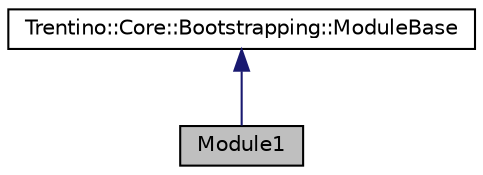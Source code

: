 digraph G
{
  edge [fontname="Helvetica",fontsize="10",labelfontname="Helvetica",labelfontsize="10"];
  node [fontname="Helvetica",fontsize="10",shape=record];
  Node1 [label="Module1",height=0.2,width=0.4,color="black", fillcolor="grey75", style="filled" fontcolor="black"];
  Node2 -> Node1 [dir="back",color="midnightblue",fontsize="10",style="solid",fontname="Helvetica"];
  Node2 [label="Trentino::Core::Bootstrapping::ModuleBase",height=0.2,width=0.4,color="black", fillcolor="white", style="filled",URL="$class_trentino_1_1_core_1_1_bootstrapping_1_1_module_base.html",tooltip="Represents a module that can be loaded and unloaded at runtime. ModuleBase can be used by boost::intr..."];
}
